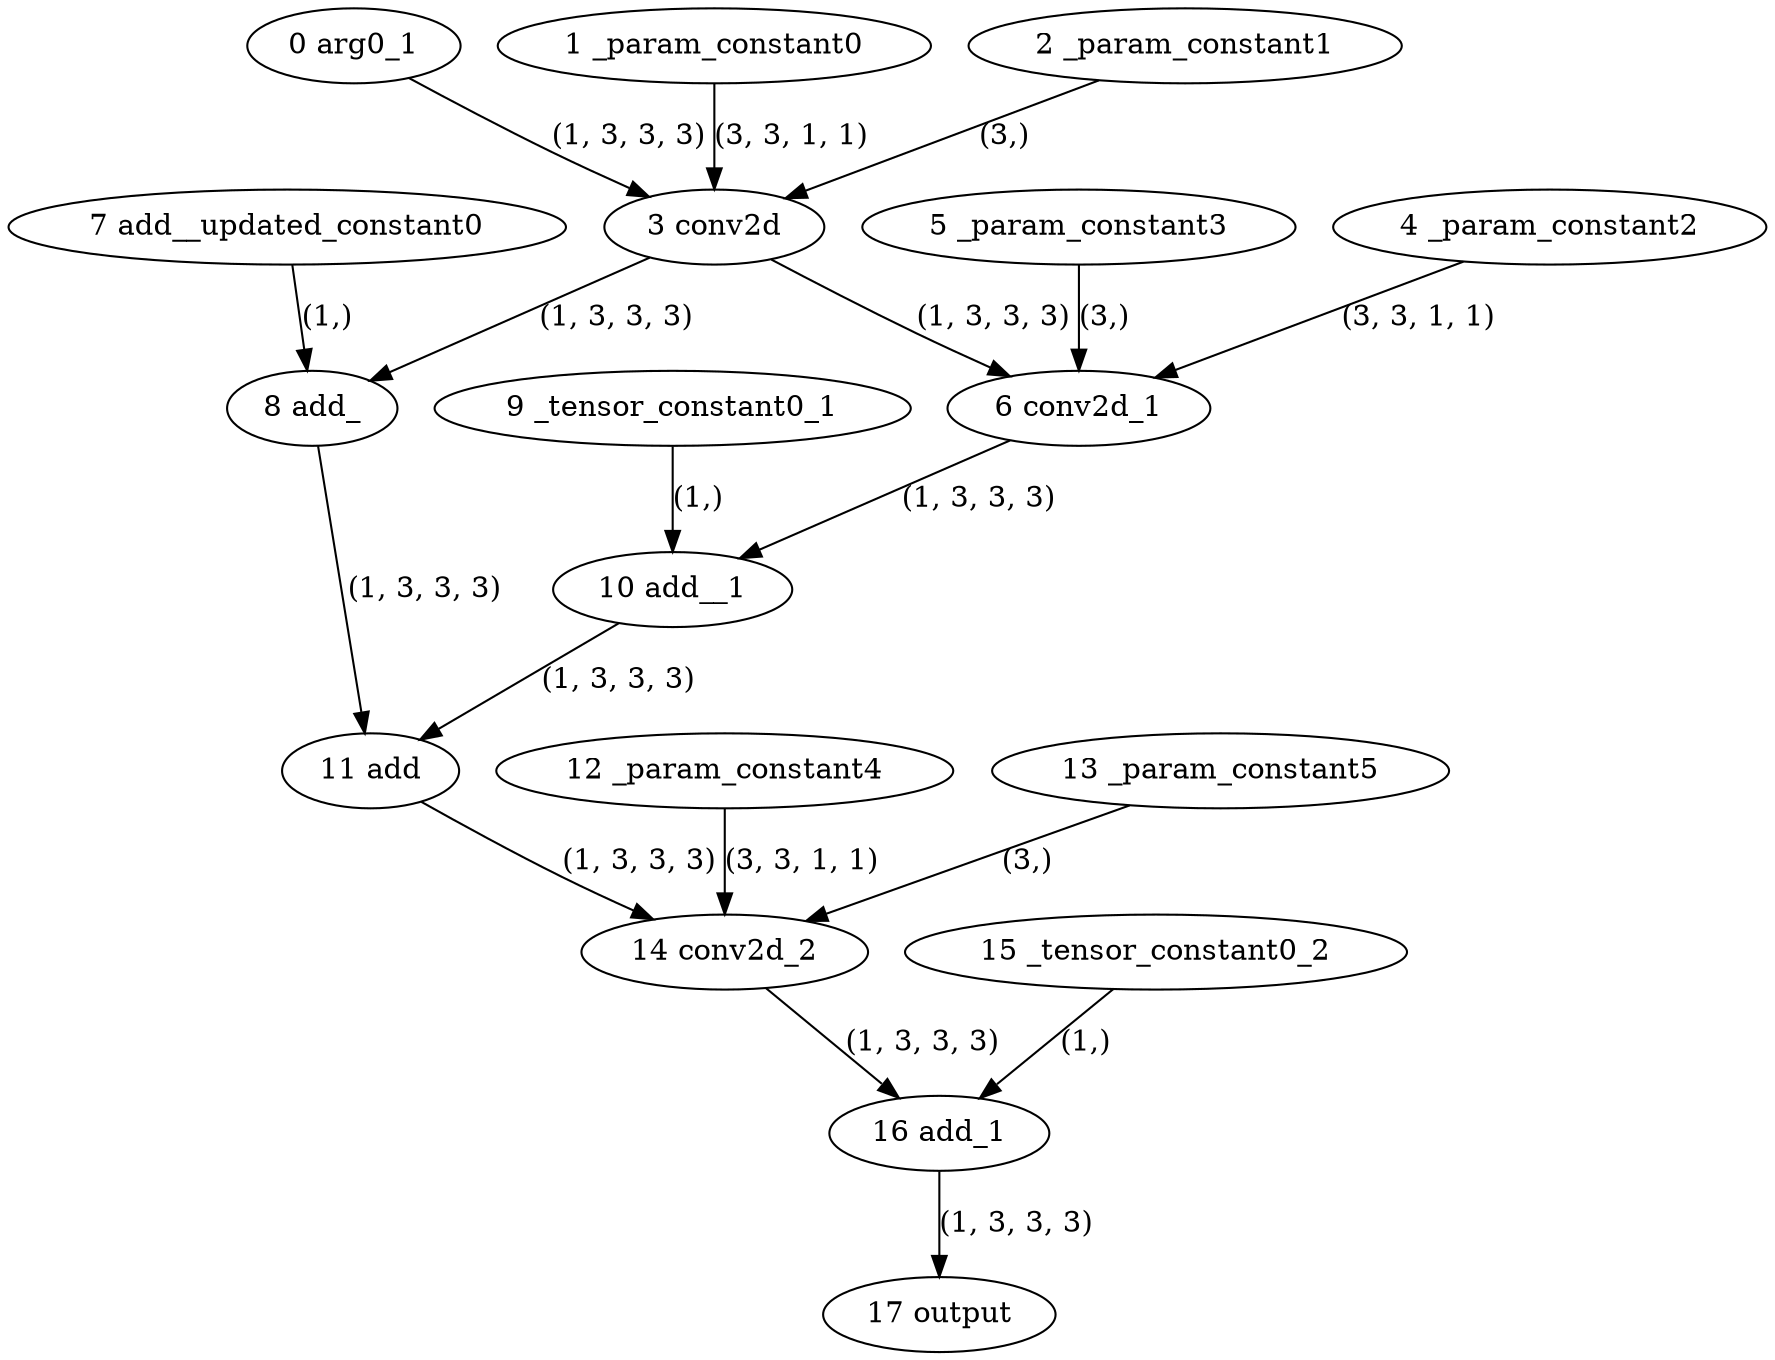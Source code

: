 strict digraph  {
"0 arg0_1" [id=0, type=input];
"1 _param_constant0" [id=1, type=get_attr];
"2 _param_constant1" [id=2, type=get_attr];
"3 conv2d" [id=3, type=conv2d];
"4 _param_constant2" [id=4, type=get_attr];
"5 _param_constant3" [id=5, type=get_attr];
"6 conv2d_1" [id=6, type=conv2d];
"7 add__updated_constant0" [id=7, type=get_attr];
"8 add_" [id=8, type=add_];
"9 _tensor_constant0_1" [id=9, type=get_attr];
"10 add__1" [id=10, type=add_];
"11 add" [id=11, type=add];
"12 _param_constant4" [id=12, type=get_attr];
"13 _param_constant5" [id=13, type=get_attr];
"14 conv2d_2" [id=14, type=conv2d];
"15 _tensor_constant0_2" [id=15, type=get_attr];
"16 add_1" [id=16, type=add];
"17 output" [id=17, type=output];
"0 arg0_1" -> "3 conv2d"  [label="(1, 3, 3, 3)", style=solid];
"1 _param_constant0" -> "3 conv2d"  [label="(3, 3, 1, 1)", style=solid];
"2 _param_constant1" -> "3 conv2d"  [label="(3,)", style=solid];
"3 conv2d" -> "6 conv2d_1"  [label="(1, 3, 3, 3)", style=solid];
"3 conv2d" -> "8 add_"  [label="(1, 3, 3, 3)", style=solid];
"4 _param_constant2" -> "6 conv2d_1"  [label="(3, 3, 1, 1)", style=solid];
"5 _param_constant3" -> "6 conv2d_1"  [label="(3,)", style=solid];
"6 conv2d_1" -> "10 add__1"  [label="(1, 3, 3, 3)", style=solid];
"7 add__updated_constant0" -> "8 add_"  [label="(1,)", style=solid];
"8 add_" -> "11 add"  [label="(1, 3, 3, 3)", style=solid];
"9 _tensor_constant0_1" -> "10 add__1"  [label="(1,)", style=solid];
"10 add__1" -> "11 add"  [label="(1, 3, 3, 3)", style=solid];
"11 add" -> "14 conv2d_2"  [label="(1, 3, 3, 3)", style=solid];
"12 _param_constant4" -> "14 conv2d_2"  [label="(3, 3, 1, 1)", style=solid];
"13 _param_constant5" -> "14 conv2d_2"  [label="(3,)", style=solid];
"14 conv2d_2" -> "16 add_1"  [label="(1, 3, 3, 3)", style=solid];
"15 _tensor_constant0_2" -> "16 add_1"  [label="(1,)", style=solid];
"16 add_1" -> "17 output"  [label="(1, 3, 3, 3)", style=solid];
}
